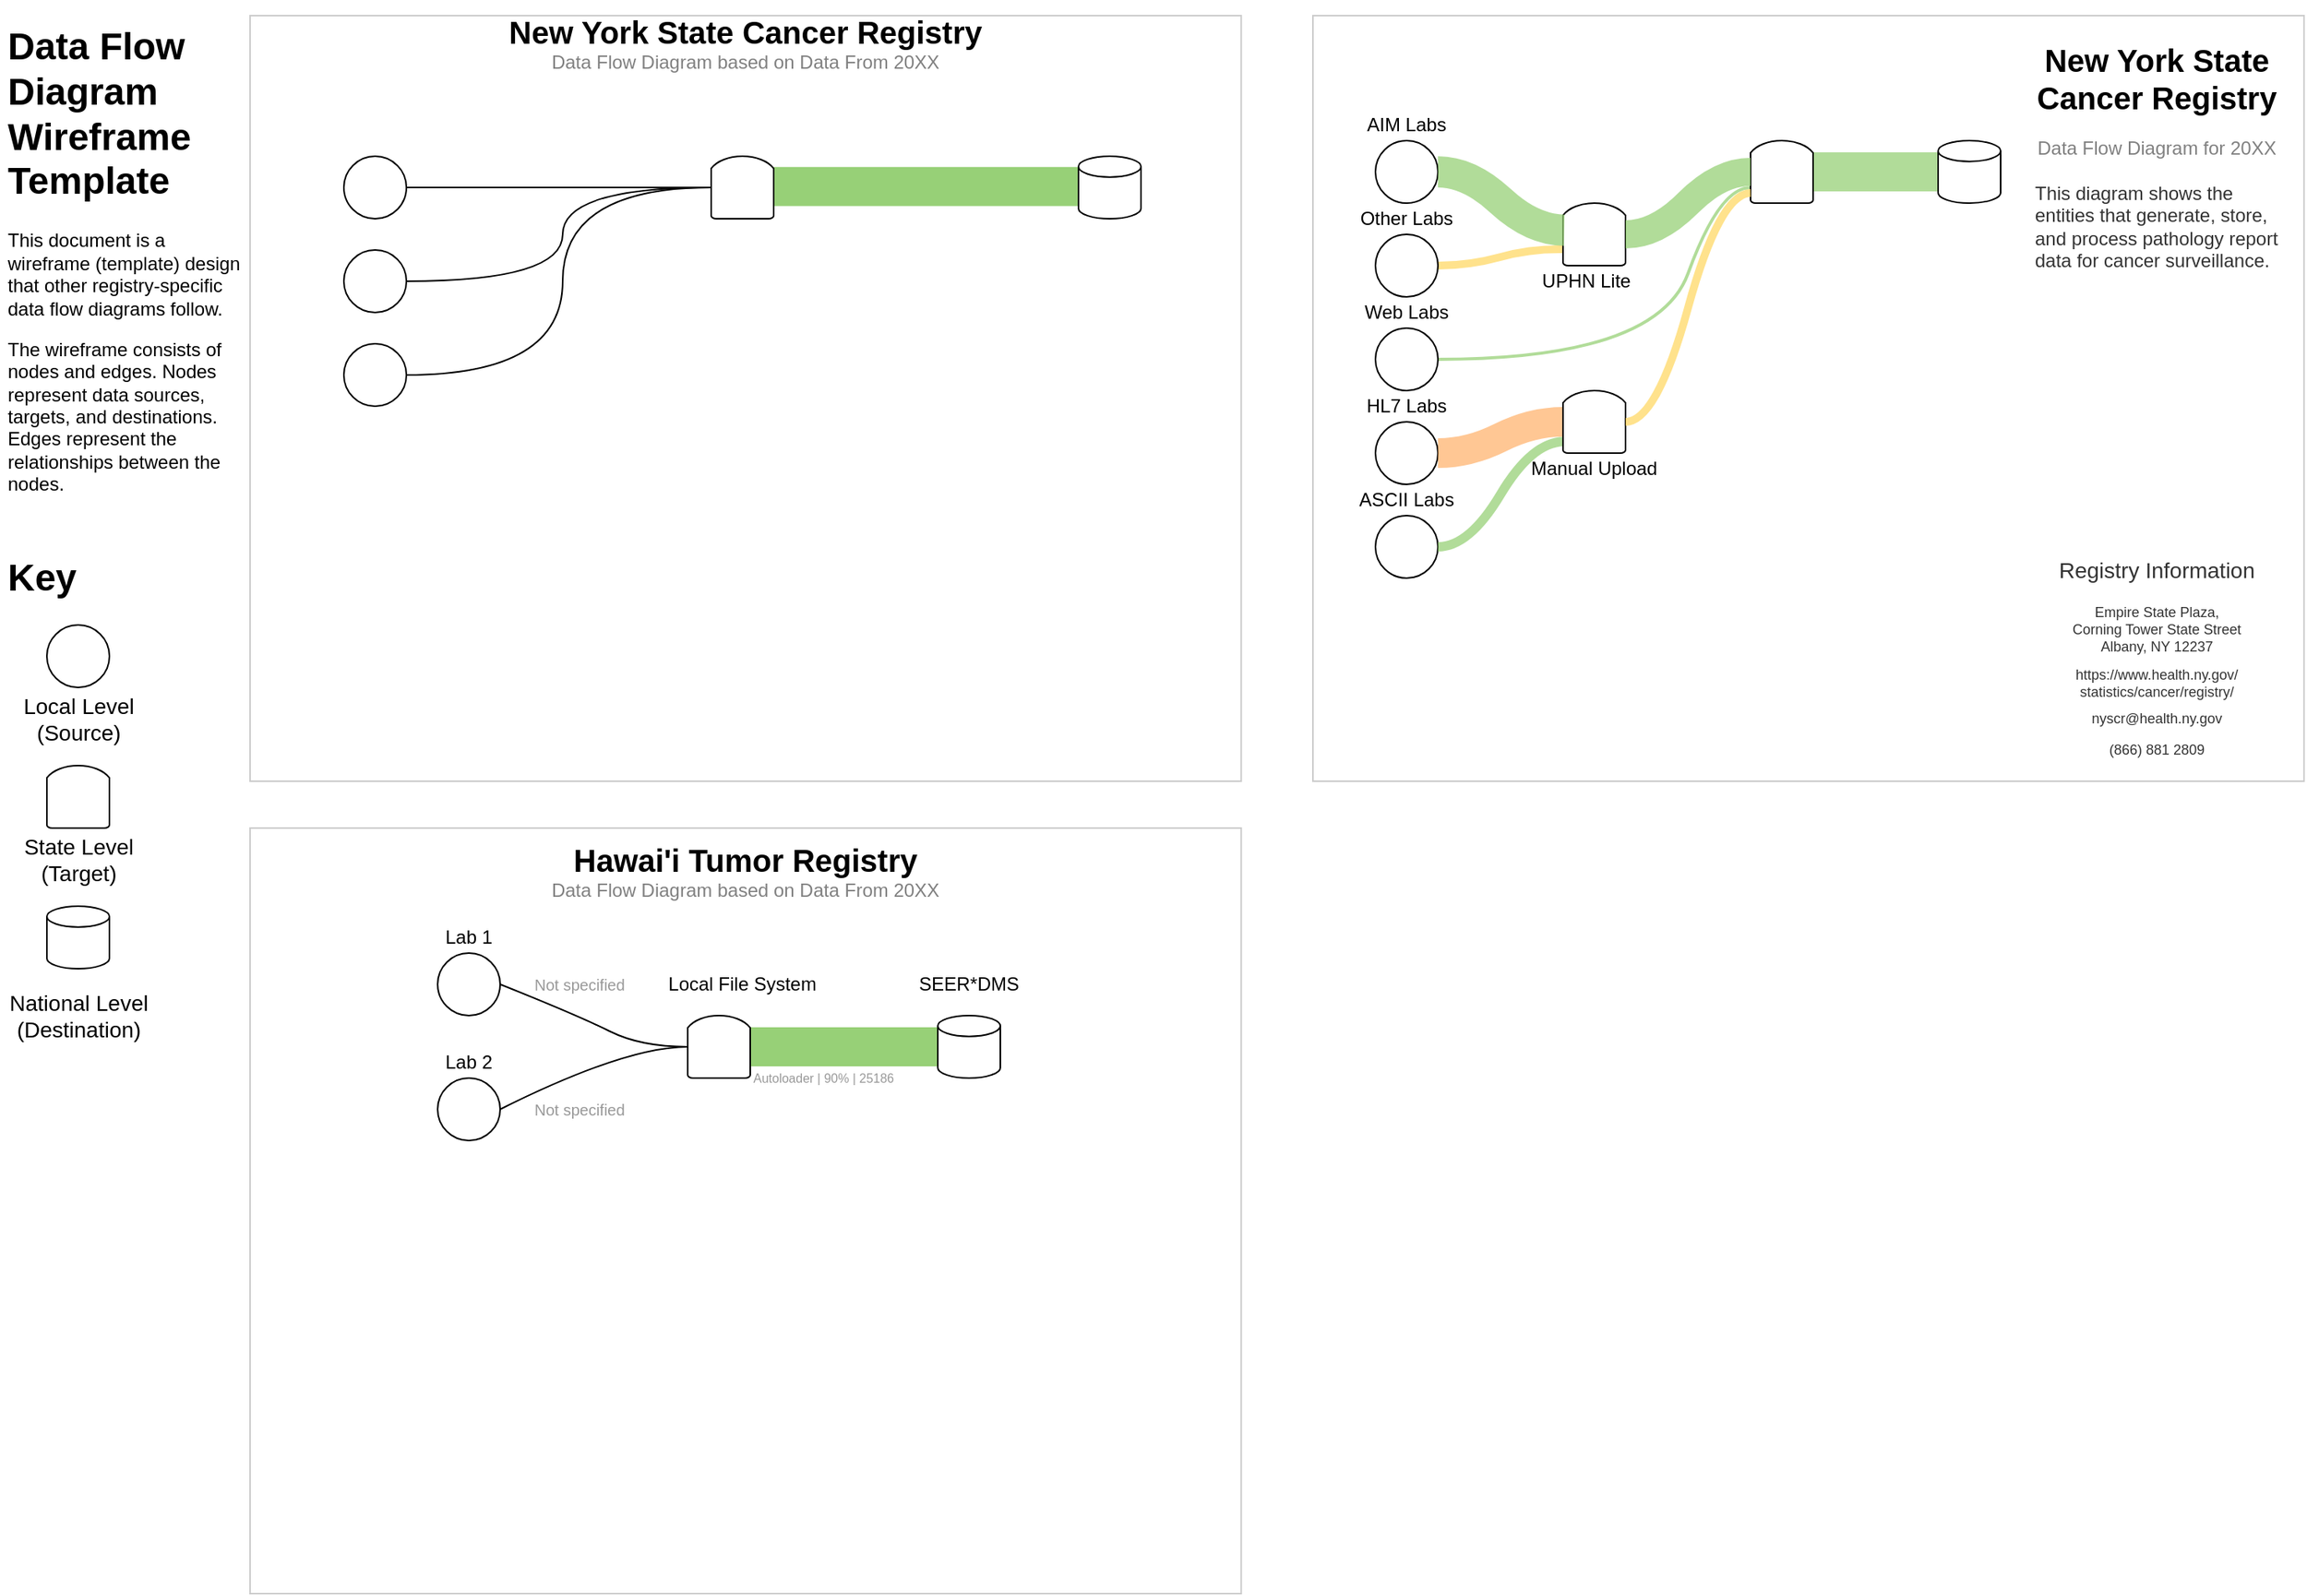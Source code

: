 <mxfile type="github" version="12.4.9">
  <diagram id="1LtGkpLCPf3KZeVMqJkY" name="Page-1">
    <mxGraphModel grid="1" shadow="0" math="0" pageHeight="1100" pageWidth="850" pageScale="1" page="1" fold="1" arrows="1" connect="1" tooltips="1" guides="1" gridSize="10" dy="385" dx="652">
      <root>
        <mxCell id="0"/>
        <mxCell id="1" value="Text" style="locked=1;" parent="0"/>
        <mxCell id="eJA-KfrndEvYRp83sPR4-4" value="&lt;h1&gt;Data Flow Diagram Wireframe Template&lt;/h1&gt;&lt;p&gt;This document is a wireframe (template) design that other registry-specific data flow diagrams follow.&lt;/p&gt;&lt;p&gt;The wireframe consists of nodes and edges. Nodes represent data sources, targets, and destinations. Edges represent the relationships between the nodes.&lt;/p&gt;" style="text;html=1;strokeColor=none;fillColor=none;spacing=5;spacingTop=-20;whiteSpace=wrap;overflow=hidden;rounded=0;" parent="1" vertex="1">
          <mxGeometry as="geometry" height="320" width="160" y="40" x="40"/>
        </mxCell>
        <mxCell id="eJA-KfrndEvYRp83sPR4-5" value="&lt;h1&gt;Key&lt;/h1&gt;&lt;p&gt;&lt;/p&gt;" style="text;html=1;strokeColor=none;fillColor=none;spacing=5;spacingTop=-20;whiteSpace=wrap;overflow=hidden;rounded=0;" parent="1" vertex="1">
          <mxGeometry as="geometry" height="40" width="160" y="380" x="40"/>
        </mxCell>
        <mxCell id="eJA-KfrndEvYRp83sPR4-17" value="" style="ellipse;whiteSpace=wrap;html=1;aspect=fixed;" parent="1" vertex="1">
          <mxGeometry as="geometry" height="40" width="40" y="430" x="70"/>
        </mxCell>
        <mxCell id="eJA-KfrndEvYRp83sPR4-21" value="" style="strokeWidth=1;html=1;shape=mxgraph.flowchart.delay;whiteSpace=wrap;rotation=-90;" parent="1" vertex="1">
          <mxGeometry as="geometry" height="40" width="40" y="520" x="70"/>
        </mxCell>
        <mxCell id="eJA-KfrndEvYRp83sPR4-22" value="" style="strokeWidth=1;html=1;shape=mxgraph.flowchart.database;whiteSpace=wrap;" parent="1" vertex="1">
          <mxGeometry as="geometry" height="40" width="40" y="610" x="70"/>
        </mxCell>
        <mxCell id="eJA-KfrndEvYRp83sPR4-24" value="&lt;div&gt;Local Level&lt;/div&gt;&lt;div&gt;(Source)&lt;/div&gt;" style="text;html=1;align=center;verticalAlign=middle;resizable=0;points=[];autosize=1;fontSize=14;" parent="1" vertex="1">
          <mxGeometry as="geometry" height="40" width="90" y="470" x="45"/>
        </mxCell>
        <mxCell id="eJA-KfrndEvYRp83sPR4-27" value="&lt;div&gt;State Level&lt;/div&gt;&lt;div&gt;(Target)&lt;/div&gt;" style="text;html=1;align=center;verticalAlign=middle;resizable=0;points=[];autosize=1;fontSize=14;" parent="1" vertex="1">
          <mxGeometry as="geometry" height="40" width="90" y="560" x="45"/>
        </mxCell>
        <mxCell id="eJA-KfrndEvYRp83sPR4-28" value="&lt;div&gt;National Level&lt;/div&gt;&lt;div&gt;(Destination)&lt;/div&gt;" style="text;html=1;align=center;verticalAlign=middle;resizable=0;points=[];autosize=1;fontSize=14;" parent="1" vertex="1">
          <mxGeometry as="geometry" height="40" width="100" y="660" x="40"/>
        </mxCell>
        <mxCell id="Dlc9sbz_LcFVTC8bd_fI-2" value="Sample Paper" style="locked=1;" parent="0"/>
        <mxCell id="Dlc9sbz_LcFVTC8bd_fI-3" value="" style="whiteSpace=wrap;html=1;aspect=fixed;fillColor=none;strokeColor=#CCCCCC;glass=0;" parent="Dlc9sbz_LcFVTC8bd_fI-2" vertex="1">
          <mxGeometry as="geometry" height="490" width="634.12" y="40" x="200"/>
        </mxCell>
        <mxCell id="Dlc9sbz_LcFVTC8bd_fI-21" value="" style="whiteSpace=wrap;html=1;aspect=fixed;fillColor=none;strokeColor=#CCCCCC;glass=0;" parent="Dlc9sbz_LcFVTC8bd_fI-2" vertex="1">
          <mxGeometry as="geometry" height="490" width="634.12" y="560" x="200"/>
        </mxCell>
        <mxCell id="Cot-yi8IycWPmTaVr4XV-3" value="" style="whiteSpace=wrap;html=1;aspect=fixed;fillColor=none;strokeColor=#CCCCCC;glass=0;" parent="Dlc9sbz_LcFVTC8bd_fI-2" vertex="1">
          <mxGeometry as="geometry" height="490" width="634.12" y="40" x="880"/>
        </mxCell>
        <mxCell id="eJA-KfrndEvYRp83sPR4-3" value="Edges" style="" parent="0"/>
        <mxCell id="Dlc9sbz_LcFVTC8bd_fI-16" value="" style="curved=1;endArrow=none;html=1;exitX=1;exitY=0.5;exitDx=0;exitDy=0;entryX=0.5;entryY=0;entryDx=0;entryDy=0;entryPerimeter=0;endFill=0;" parent="eJA-KfrndEvYRp83sPR4-3" edge="1">
          <mxGeometry as="geometry" height="50" width="50" relative="1">
            <mxPoint as="sourcePoint" y="270" x="300"/>
            <mxPoint as="targetPoint" y="150" x="495"/>
            <Array as="points">
              <mxPoint y="270" x="400"/>
              <mxPoint y="150" x="400"/>
            </Array>
          </mxGeometry>
        </mxCell>
        <mxCell id="Dlc9sbz_LcFVTC8bd_fI-17" value="" style="curved=1;endArrow=none;html=1;exitX=1;exitY=0.5;exitDx=0;exitDy=0;endFill=0;entryX=0.5;entryY=0;entryDx=0;entryDy=0;entryPerimeter=0;" parent="eJA-KfrndEvYRp83sPR4-3" edge="1">
          <mxGeometry as="geometry" height="50" width="50" relative="1">
            <mxPoint as="sourcePoint" y="210" x="300"/>
            <mxPoint as="targetPoint" y="150" x="495"/>
            <Array as="points">
              <mxPoint y="210" x="400"/>
              <mxPoint y="150" x="400"/>
            </Array>
          </mxGeometry>
        </mxCell>
        <mxCell id="Dlc9sbz_LcFVTC8bd_fI-18" value="" style="curved=1;endArrow=none;html=1;exitX=1;exitY=0.5;exitDx=0;exitDy=0;endFill=0;entryX=0.5;entryY=0;entryDx=0;entryDy=0;entryPerimeter=0;" parent="eJA-KfrndEvYRp83sPR4-3" edge="1">
          <mxGeometry as="geometry" height="50" width="50" relative="1">
            <mxPoint as="sourcePoint" y="150" x="300"/>
            <mxPoint as="targetPoint" y="150" x="495"/>
            <Array as="points"/>
          </mxGeometry>
        </mxCell>
        <mxCell id="Dlc9sbz_LcFVTC8bd_fI-19" value="" style="curved=1;endArrow=none;html=1;exitX=1;exitY=0.5;exitDx=0;exitDy=0;endFill=0;entryX=0.5;entryY=0;entryDx=0;entryDy=0;entryPerimeter=0;fillColor=#d5e8d4;strokeColor=#97D077;strokeWidth=25;" parent="eJA-KfrndEvYRp83sPR4-3" edge="1">
          <mxGeometry as="geometry" height="50" width="50" relative="1">
            <mxPoint as="sourcePoint" y="149.41" x="535"/>
            <mxPoint as="targetPoint" y="149.41" x="730"/>
            <Array as="points"/>
          </mxGeometry>
        </mxCell>
        <mxCell id="eJA-KfrndEvYRp83sPR4-2" value="Nodes" style="" parent="0"/>
        <mxCell id="Dlc9sbz_LcFVTC8bd_fI-7" value="" style="ellipse;whiteSpace=wrap;html=1;aspect=fixed;" parent="eJA-KfrndEvYRp83sPR4-2" vertex="1">
          <mxGeometry as="geometry" height="40" width="40" y="130" x="260.0"/>
        </mxCell>
        <mxCell id="Dlc9sbz_LcFVTC8bd_fI-8" value="" style="strokeWidth=1;html=1;shape=mxgraph.flowchart.delay;whiteSpace=wrap;rotation=-90;" parent="eJA-KfrndEvYRp83sPR4-2" vertex="1">
          <mxGeometry as="geometry" height="40" width="40" y="130" x="495"/>
        </mxCell>
        <mxCell id="Dlc9sbz_LcFVTC8bd_fI-9" value="" style="strokeWidth=1;html=1;shape=mxgraph.flowchart.database;whiteSpace=wrap;" parent="eJA-KfrndEvYRp83sPR4-2" vertex="1">
          <mxGeometry as="geometry" height="40" width="40" y="130" x="730"/>
        </mxCell>
        <mxCell id="Dlc9sbz_LcFVTC8bd_fI-10" value="" style="ellipse;whiteSpace=wrap;html=1;aspect=fixed;" parent="eJA-KfrndEvYRp83sPR4-2" vertex="1">
          <mxGeometry as="geometry" height="40" width="40" y="190" x="260"/>
        </mxCell>
        <mxCell id="Dlc9sbz_LcFVTC8bd_fI-11" value="" style="ellipse;whiteSpace=wrap;html=1;aspect=fixed;" parent="eJA-KfrndEvYRp83sPR4-2" vertex="1">
          <mxGeometry as="geometry" height="40" width="40" y="250" x="260"/>
        </mxCell>
        <mxCell id="Dlc9sbz_LcFVTC8bd_fI-22" value="Labels" parent="0"/>
        <mxCell id="Dlc9sbz_LcFVTC8bd_fI-24" value="" style="curved=1;endArrow=none;html=1;exitX=1;exitY=0.5;exitDx=0;exitDy=0;endFill=0;entryX=0.5;entryY=0;entryDx=0;entryDy=0;entryPerimeter=0;" parent="Dlc9sbz_LcFVTC8bd_fI-22" edge="1" target="Dlc9sbz_LcFVTC8bd_fI-28" source="Dlc9sbz_LcFVTC8bd_fI-30">
          <mxGeometry as="geometry" height="50" width="50" relative="1">
            <mxPoint as="sourcePoint" y="730" x="300"/>
            <mxPoint as="targetPoint" y="670" x="495"/>
            <Array as="points">
              <mxPoint y="740" x="360"/>
              <mxPoint y="700" x="440"/>
            </Array>
          </mxGeometry>
        </mxCell>
        <mxCell id="Dlc9sbz_LcFVTC8bd_fI-26" value="" style="curved=1;endArrow=none;html=1;exitX=0.5;exitY=1;exitDx=0;exitDy=0;endFill=0;entryX=0;entryY=0.5;entryDx=0;entryDy=0;entryPerimeter=0;fillColor=#d5e8d4;strokeColor=#97D077;strokeWidth=25;exitPerimeter=0;" parent="Dlc9sbz_LcFVTC8bd_fI-22" edge="1" target="Dlc9sbz_LcFVTC8bd_fI-29" source="Dlc9sbz_LcFVTC8bd_fI-28">
          <mxGeometry as="geometry" height="50" width="50" relative="1">
            <mxPoint as="sourcePoint" y="700.0" x="535"/>
            <mxPoint as="targetPoint" y="700.0" x="730"/>
            <Array as="points"/>
          </mxGeometry>
        </mxCell>
        <mxCell id="Dlc9sbz_LcFVTC8bd_fI-27" value="" style="ellipse;whiteSpace=wrap;html=1;aspect=fixed;" parent="Dlc9sbz_LcFVTC8bd_fI-22" vertex="1">
          <mxGeometry as="geometry" height="40" width="40" y="640" x="320.0"/>
        </mxCell>
        <mxCell id="Dlc9sbz_LcFVTC8bd_fI-28" value="" style="strokeWidth=1;html=1;shape=mxgraph.flowchart.delay;whiteSpace=wrap;rotation=-90;" parent="Dlc9sbz_LcFVTC8bd_fI-22" vertex="1">
          <mxGeometry as="geometry" height="40" width="40" y="680" x="480"/>
        </mxCell>
        <mxCell id="Dlc9sbz_LcFVTC8bd_fI-29" value="" style="strokeWidth=1;html=1;shape=mxgraph.flowchart.database;whiteSpace=wrap;" parent="Dlc9sbz_LcFVTC8bd_fI-22" vertex="1">
          <mxGeometry as="geometry" height="40" width="40" y="680" x="640"/>
        </mxCell>
        <mxCell id="Dlc9sbz_LcFVTC8bd_fI-30" value="" style="ellipse;whiteSpace=wrap;html=1;aspect=fixed;" parent="Dlc9sbz_LcFVTC8bd_fI-22" vertex="1">
          <mxGeometry as="geometry" height="40" width="40" y="720" x="320"/>
        </mxCell>
        <mxCell id="Dlc9sbz_LcFVTC8bd_fI-34" value="Local File System" style="text;html=1;strokeColor=none;fillColor=none;align=center;verticalAlign=middle;whiteSpace=wrap;rounded=0;glass=0;" parent="Dlc9sbz_LcFVTC8bd_fI-22" vertex="1">
          <mxGeometry as="geometry" height="20" width="100" y="650" x="465"/>
        </mxCell>
        <mxCell id="Dlc9sbz_LcFVTC8bd_fI-35" value="Lab 1" style="text;html=1;strokeColor=none;fillColor=none;align=center;verticalAlign=middle;whiteSpace=wrap;rounded=0;glass=0;" parent="Dlc9sbz_LcFVTC8bd_fI-22" vertex="1">
          <mxGeometry as="geometry" height="20" width="40" y="620" x="320"/>
        </mxCell>
        <mxCell id="Dlc9sbz_LcFVTC8bd_fI-36" value="Lab 2" style="text;html=1;strokeColor=none;fillColor=none;align=center;verticalAlign=middle;whiteSpace=wrap;rounded=0;glass=0;" parent="Dlc9sbz_LcFVTC8bd_fI-22" vertex="1">
          <mxGeometry as="geometry" height="20" width="40" y="700" x="320"/>
        </mxCell>
        <mxCell id="Dlc9sbz_LcFVTC8bd_fI-37" value="" style="curved=1;endArrow=none;html=1;exitX=1;exitY=0.5;exitDx=0;exitDy=0;endFill=0;entryX=0.5;entryY=0;entryDx=0;entryDy=0;entryPerimeter=0;" parent="Dlc9sbz_LcFVTC8bd_fI-22" edge="1" target="Dlc9sbz_LcFVTC8bd_fI-28" source="Dlc9sbz_LcFVTC8bd_fI-27">
          <mxGeometry as="geometry" height="50" width="50" relative="1">
            <mxPoint as="sourcePoint" y="740" x="310"/>
            <mxPoint as="targetPoint" y="680" x="505"/>
            <Array as="points">
              <mxPoint y="660" x="360"/>
              <mxPoint y="680" x="410"/>
              <mxPoint y="700" x="450"/>
            </Array>
          </mxGeometry>
        </mxCell>
        <mxCell id="Dlc9sbz_LcFVTC8bd_fI-38" value="SEER*DMS" style="text;html=1;strokeColor=none;fillColor=none;align=center;verticalAlign=middle;whiteSpace=wrap;rounded=0;glass=0;" parent="Dlc9sbz_LcFVTC8bd_fI-22" vertex="1">
          <mxGeometry as="geometry" height="20" width="100" y="650" x="610"/>
        </mxCell>
        <mxCell id="Dlc9sbz_LcFVTC8bd_fI-39" value="&lt;font color=&quot;#999999&quot; style=&quot;font-size: 8px;&quot;&gt;Autoloader | 90% | 25186&lt;/font&gt;" style="text;html=1;strokeColor=none;fillColor=none;align=left;verticalAlign=middle;whiteSpace=wrap;rounded=0;glass=0;fontSize=8;" parent="Dlc9sbz_LcFVTC8bd_fI-22" vertex="1">
          <mxGeometry as="geometry" height="20" width="195" y="710" x="520"/>
        </mxCell>
        <mxCell id="Dlc9sbz_LcFVTC8bd_fI-41" value="Not specified" style="text;html=1;strokeColor=none;fillColor=none;align=left;verticalAlign=middle;whiteSpace=wrap;rounded=0;glass=0;fontSize=10;fontColor=#999999;" parent="Dlc9sbz_LcFVTC8bd_fI-22" vertex="1">
          <mxGeometry as="geometry" height="20" width="70" y="730" x="380"/>
        </mxCell>
        <mxCell id="Dlc9sbz_LcFVTC8bd_fI-44" value="Not specified" style="text;html=1;strokeColor=none;fillColor=none;align=left;verticalAlign=middle;whiteSpace=wrap;rounded=0;glass=0;fontSize=10;fontColor=#999999;" parent="Dlc9sbz_LcFVTC8bd_fI-22" vertex="1">
          <mxGeometry as="geometry" height="20" width="70" y="650" x="380"/>
        </mxCell>
        <mxCell id="Dlc9sbz_LcFVTC8bd_fI-46" value="Hawai&#39;i Tumor Registry" style="text;html=1;strokeColor=none;fillColor=none;align=center;verticalAlign=middle;whiteSpace=wrap;rounded=0;glass=0;fontSize=20;fontFamily=Helvetica;fontStyle=1" parent="Dlc9sbz_LcFVTC8bd_fI-22" vertex="1">
          <mxGeometry as="geometry" height="20" width="634.12" y="570" x="200"/>
        </mxCell>
        <mxCell id="Dlc9sbz_LcFVTC8bd_fI-47" value="Data Flow Diagram based on Data From 20XX" style="text;html=1;strokeColor=none;fillColor=none;align=center;verticalAlign=middle;whiteSpace=wrap;rounded=0;glass=0;fontSize=12;fontFamily=Helvetica;fontStyle=0;fontColor=#808080;" parent="Dlc9sbz_LcFVTC8bd_fI-22" vertex="1">
          <mxGeometry as="geometry" height="20" width="634.12" y="590" x="200"/>
        </mxCell>
        <mxCell id="Cot-yi8IycWPmTaVr4XV-1" value="New York State Cancer Registry" style="text;html=1;strokeColor=none;fillColor=none;align=center;verticalAlign=middle;whiteSpace=wrap;rounded=0;glass=0;fontSize=20;fontFamily=Helvetica;fontStyle=1" parent="Dlc9sbz_LcFVTC8bd_fI-22" vertex="1">
          <mxGeometry as="geometry" height="20" width="634.12" y="40" x="200"/>
        </mxCell>
        <mxCell id="Cot-yi8IycWPmTaVr4XV-2" value="Data Flow Diagram based on Data From 20XX" style="text;html=1;strokeColor=none;fillColor=none;align=center;verticalAlign=middle;whiteSpace=wrap;rounded=0;glass=0;fontSize=12;fontFamily=Helvetica;fontStyle=0;fontColor=#808080;" parent="Dlc9sbz_LcFVTC8bd_fI-22" vertex="1">
          <mxGeometry as="geometry" height="20" width="634.12" y="60" x="200"/>
        </mxCell>
        <mxCell id="Cot-yi8IycWPmTaVr4XV-6" value="New York State Cancer Registry" style="text;html=1;strokeColor=none;fillColor=none;align=center;verticalAlign=middle;whiteSpace=wrap;rounded=0;glass=0;fontSize=20;fontFamily=Helvetica;fontStyle=1" parent="Dlc9sbz_LcFVTC8bd_fI-22" vertex="1">
          <mxGeometry as="geometry" height="60" width="160" y="50" x="1340"/>
        </mxCell>
        <mxCell id="Cot-yi8IycWPmTaVr4XV-7" value="Data Flow Diagram for 20XX" style="text;html=1;strokeColor=none;fillColor=none;align=center;verticalAlign=middle;whiteSpace=wrap;rounded=0;glass=0;fontSize=12;fontFamily=Helvetica;fontStyle=0;fontColor=#808080;" parent="Dlc9sbz_LcFVTC8bd_fI-22" vertex="1">
          <mxGeometry as="geometry" height="30" width="160" y="110" x="1340"/>
        </mxCell>
        <mxCell id="Cot-yi8IycWPmTaVr4XV-9" value="&lt;div&gt;This diagram shows the entities that generate, store, and process pathology report data for cancer surveillance.&lt;/div&gt;&lt;div&gt;&lt;/div&gt;&lt;div&gt;&lt;/div&gt;" style="text;html=1;strokeColor=none;fillColor=none;align=left;verticalAlign=top;whiteSpace=wrap;rounded=0;glass=0;fontSize=12;fontFamily=Helvetica;fontStyle=0;fontColor=#333333;" parent="Dlc9sbz_LcFVTC8bd_fI-22" vertex="1">
          <mxGeometry as="geometry" height="70" width="160" y="140" x="1340"/>
        </mxCell>
        <mxCell id="Cot-yi8IycWPmTaVr4XV-10" value="&lt;div align=&quot;center&quot; style=&quot;font-size: 14px&quot;&gt;&lt;font style=&quot;font-size: 14px&quot;&gt;Registry Information&lt;/font&gt;&lt;/div&gt;" style="text;html=1;strokeColor=none;fillColor=none;align=center;verticalAlign=top;whiteSpace=wrap;rounded=0;glass=0;fontSize=12;fontFamily=Helvetica;fontStyle=0;fontColor=#333333;" parent="Dlc9sbz_LcFVTC8bd_fI-22" vertex="1">
          <mxGeometry as="geometry" height="30" width="160" y="380" x="1340"/>
        </mxCell>
        <mxCell id="Cot-yi8IycWPmTaVr4XV-11" value="&lt;div&gt;&lt;font style=&quot;font-size: 9px&quot;&gt;https://www.health.ny.gov/&lt;/font&gt;&lt;/div&gt;&lt;div&gt;&lt;font style=&quot;font-size: 9px&quot;&gt;statistics/cancer/registry/&lt;/font&gt;&lt;/div&gt;" style="text;html=1;strokeColor=none;fillColor=none;align=center;verticalAlign=top;whiteSpace=wrap;rounded=0;glass=0;fontSize=9;fontFamily=Helvetica;fontStyle=0;fontColor=#333333;" parent="Dlc9sbz_LcFVTC8bd_fI-22" vertex="1">
          <mxGeometry as="geometry" height="30" width="160" y="450" x="1340"/>
        </mxCell>
        <mxCell id="Cot-yi8IycWPmTaVr4XV-12" value="nyscr@health.ny.gov" style="text;html=1;strokeColor=none;fillColor=none;align=center;verticalAlign=middle;whiteSpace=wrap;rounded=0;glass=0;fontSize=9;fontFamily=Helvetica;fontStyle=0;fontColor=#333333;" parent="Dlc9sbz_LcFVTC8bd_fI-22" vertex="1">
          <mxGeometry as="geometry" height="20" width="160" y="480" x="1340"/>
        </mxCell>
        <mxCell id="Cot-yi8IycWPmTaVr4XV-13" value="(866) 881 2809" style="text;html=1;strokeColor=none;fillColor=none;align=center;verticalAlign=middle;whiteSpace=wrap;rounded=0;glass=0;fontSize=9;fontFamily=Helvetica;fontStyle=0;fontColor=#333333;" parent="Dlc9sbz_LcFVTC8bd_fI-22" vertex="1">
          <mxGeometry as="geometry" height="20" width="160" y="500" x="1340"/>
        </mxCell>
        <mxCell id="Cot-yi8IycWPmTaVr4XV-14" value="&lt;div&gt;Empire State Plaza,&lt;/div&gt;&lt;div&gt;Corning Tower State Street&lt;/div&gt;&lt;div&gt;Albany, NY 12237&lt;/div&gt;" style="text;html=1;strokeColor=none;fillColor=none;align=center;verticalAlign=top;whiteSpace=wrap;rounded=0;glass=0;fontSize=9;fontFamily=Helvetica;fontStyle=0;fontColor=#333333;" parent="Dlc9sbz_LcFVTC8bd_fI-22" vertex="1">
          <mxGeometry as="geometry" height="50" width="160" y="410" x="1340"/>
        </mxCell>
        <mxCell id="Cot-yi8IycWPmTaVr4XV-15" value="" style="curved=1;endArrow=none;html=1;exitX=1;exitY=0.5;exitDx=0;exitDy=0;endFill=0;entryX=0.247;entryY=-0.007;entryDx=0;entryDy=0;entryPerimeter=0;strokeWidth=2;strokeColor=#97D077;opacity=75;" parent="Dlc9sbz_LcFVTC8bd_fI-22" edge="1" target="Cot-yi8IycWPmTaVr4XV-20">
          <mxGeometry as="geometry" height="50" width="50" relative="1">
            <mxPoint as="sourcePoint" y="260.0" x="960"/>
            <mxPoint as="targetPoint" y="140" x="1155"/>
            <Array as="points">
              <mxPoint y="260" x="1100"/>
              <mxPoint y="150" x="1140"/>
            </Array>
          </mxGeometry>
        </mxCell>
        <mxCell id="Cot-yi8IycWPmTaVr4XV-16" value="" style="curved=1;endArrow=none;html=1;exitX=1;exitY=0.5;exitDx=0;exitDy=0;endFill=0;entryX=0.261;entryY=0.031;entryDx=0;entryDy=0;entryPerimeter=0;strokeColor=#FFD966;strokeWidth=5;opacity=75;" parent="Dlc9sbz_LcFVTC8bd_fI-22" edge="1" target="Cot-yi8IycWPmTaVr4XV-31">
          <mxGeometry as="geometry" height="50" width="50" relative="1">
            <mxPoint as="sourcePoint" y="200" x="960"/>
            <mxPoint as="targetPoint" y="140" x="1155"/>
            <Array as="points">
              <mxPoint y="200" x="980"/>
              <mxPoint y="189" x="1020"/>
            </Array>
          </mxGeometry>
        </mxCell>
        <mxCell id="Cot-yi8IycWPmTaVr4XV-18" value="" style="curved=1;endArrow=none;html=1;exitX=0.5;exitY=1;exitDx=0;exitDy=0;endFill=0;entryX=0;entryY=0.5;entryDx=0;entryDy=0;entryPerimeter=0;fillColor=#d5e8d4;strokeColor=#97D077;strokeWidth=25;exitPerimeter=0;opacity=75;" parent="Dlc9sbz_LcFVTC8bd_fI-22" edge="1" target="Cot-yi8IycWPmTaVr4XV-21" source="Cot-yi8IycWPmTaVr4XV-20">
          <mxGeometry as="geometry" height="50" width="50" relative="1">
            <mxPoint as="sourcePoint" y="140.0" x="1210"/>
            <mxPoint as="targetPoint" y="140.0" x="1405"/>
            <Array as="points"/>
          </mxGeometry>
        </mxCell>
        <mxCell id="Cot-yi8IycWPmTaVr4XV-19" value="" style="ellipse;whiteSpace=wrap;html=1;aspect=fixed;" parent="Dlc9sbz_LcFVTC8bd_fI-22" vertex="1">
          <mxGeometry as="geometry" height="40" width="40" y="120" x="920.0"/>
        </mxCell>
        <mxCell id="Cot-yi8IycWPmTaVr4XV-20" value="" style="strokeWidth=1;html=1;shape=mxgraph.flowchart.delay;whiteSpace=wrap;rotation=-90;" parent="Dlc9sbz_LcFVTC8bd_fI-22" vertex="1">
          <mxGeometry as="geometry" height="40" width="40" y="120" x="1160"/>
        </mxCell>
        <mxCell id="Cot-yi8IycWPmTaVr4XV-21" value="" style="strokeWidth=1;html=1;shape=mxgraph.flowchart.database;whiteSpace=wrap;" parent="Dlc9sbz_LcFVTC8bd_fI-22" vertex="1">
          <mxGeometry as="geometry" height="40" width="40" y="120" x="1280"/>
        </mxCell>
        <mxCell id="Cot-yi8IycWPmTaVr4XV-22" value="" style="ellipse;whiteSpace=wrap;html=1;aspect=fixed;" parent="Dlc9sbz_LcFVTC8bd_fI-22" vertex="1">
          <mxGeometry as="geometry" height="40" width="40" y="180" x="920"/>
        </mxCell>
        <mxCell id="Cot-yi8IycWPmTaVr4XV-23" value="" style="ellipse;whiteSpace=wrap;html=1;aspect=fixed;" parent="Dlc9sbz_LcFVTC8bd_fI-22" vertex="1">
          <mxGeometry as="geometry" height="40" width="40" y="240" x="920"/>
        </mxCell>
        <mxCell id="Cot-yi8IycWPmTaVr4XV-26" value="" style="ellipse;whiteSpace=wrap;html=1;aspect=fixed;" parent="Dlc9sbz_LcFVTC8bd_fI-22" vertex="1">
          <mxGeometry as="geometry" height="40" width="40" y="300" x="920"/>
        </mxCell>
        <mxCell id="Cot-yi8IycWPmTaVr4XV-27" value="" style="ellipse;whiteSpace=wrap;html=1;aspect=fixed;" parent="Dlc9sbz_LcFVTC8bd_fI-22" vertex="1">
          <mxGeometry as="geometry" height="40" width="40" y="360" x="920"/>
        </mxCell>
        <mxCell id="Cot-yi8IycWPmTaVr4XV-29" value="" style="curved=1;endArrow=none;html=1;exitX=1;exitY=0.5;exitDx=0;exitDy=0;endFill=0;entryX=0.5;entryY=0;entryDx=0;entryDy=0;entryPerimeter=0;strokeColor=#FFB570;strokeWidth=19;opacity=75;" parent="Dlc9sbz_LcFVTC8bd_fI-22" edge="1" target="Cot-yi8IycWPmTaVr4XV-32">
          <mxGeometry as="geometry" height="50" width="50" relative="1">
            <mxPoint as="sourcePoint" y="320.0" x="960.0"/>
            <mxPoint as="targetPoint" y="200" x="1160.0"/>
            <Array as="points">
              <mxPoint y="320" x="980"/>
              <mxPoint y="300" x="1020"/>
            </Array>
          </mxGeometry>
        </mxCell>
        <mxCell id="Cot-yi8IycWPmTaVr4XV-30" value="" style="curved=1;endArrow=none;html=1;exitX=1;exitY=0.5;exitDx=0;exitDy=0;endFill=0;entryX=0.184;entryY=0.012;entryDx=0;entryDy=0;entryPerimeter=0;strokeColor=#97D077;strokeWidth=6;opacity=75;" parent="Dlc9sbz_LcFVTC8bd_fI-22" edge="1" target="Cot-yi8IycWPmTaVr4XV-32" source="Cot-yi8IycWPmTaVr4XV-27">
          <mxGeometry as="geometry" height="50" width="50" relative="1">
            <mxPoint as="sourcePoint" y="330.0" x="970.0"/>
            <mxPoint as="targetPoint" y="150" x="1170.0"/>
            <Array as="points">
              <mxPoint y="380" x="980"/>
              <mxPoint y="313" x="1020"/>
            </Array>
          </mxGeometry>
        </mxCell>
        <mxCell id="Cot-yi8IycWPmTaVr4XV-31" value="" style="strokeWidth=1;html=1;shape=mxgraph.flowchart.delay;whiteSpace=wrap;rotation=-90;" parent="Dlc9sbz_LcFVTC8bd_fI-22" vertex="1">
          <mxGeometry as="geometry" height="40" width="40" y="160" x="1040"/>
        </mxCell>
        <mxCell id="Cot-yi8IycWPmTaVr4XV-32" value="" style="strokeWidth=1;html=1;shape=mxgraph.flowchart.delay;whiteSpace=wrap;rotation=-90;" parent="Dlc9sbz_LcFVTC8bd_fI-22" vertex="1">
          <mxGeometry as="geometry" height="40" width="40" y="280" x="1040"/>
        </mxCell>
        <mxCell id="Cot-yi8IycWPmTaVr4XV-33" value="AIM Labs" style="text;html=1;strokeColor=none;fillColor=none;align=center;verticalAlign=middle;whiteSpace=wrap;rounded=0;glass=0;" parent="Dlc9sbz_LcFVTC8bd_fI-22" vertex="1">
          <mxGeometry as="geometry" height="20" width="60" y="100" x="910"/>
        </mxCell>
        <mxCell id="Cot-yi8IycWPmTaVr4XV-35" value="Other Labs" style="text;html=1;strokeColor=none;fillColor=none;align=center;verticalAlign=middle;whiteSpace=wrap;rounded=0;glass=0;" parent="Dlc9sbz_LcFVTC8bd_fI-22" vertex="1">
          <mxGeometry as="geometry" height="20" width="80" y="160" x="900"/>
        </mxCell>
        <mxCell id="Cot-yi8IycWPmTaVr4XV-36" value="Web Labs" style="text;html=1;strokeColor=none;fillColor=none;align=center;verticalAlign=middle;whiteSpace=wrap;rounded=0;glass=0;" parent="Dlc9sbz_LcFVTC8bd_fI-22" vertex="1">
          <mxGeometry as="geometry" height="20" width="60" y="220" x="910"/>
        </mxCell>
        <mxCell id="Cot-yi8IycWPmTaVr4XV-37" value="HL7 Labs" style="text;html=1;strokeColor=none;fillColor=none;align=center;verticalAlign=middle;whiteSpace=wrap;rounded=0;glass=0;" parent="Dlc9sbz_LcFVTC8bd_fI-22" vertex="1">
          <mxGeometry as="geometry" height="20" width="70" y="280" x="905"/>
        </mxCell>
        <mxCell id="Cot-yi8IycWPmTaVr4XV-38" value="ASCII Labs" style="text;html=1;strokeColor=none;fillColor=none;align=center;verticalAlign=middle;whiteSpace=wrap;rounded=0;glass=0;" parent="Dlc9sbz_LcFVTC8bd_fI-22" vertex="1">
          <mxGeometry as="geometry" height="20" width="70" y="340" x="905"/>
        </mxCell>
        <mxCell id="Cot-yi8IycWPmTaVr4XV-39" value="Manual Upload" style="text;html=1;strokeColor=none;fillColor=none;align=center;verticalAlign=middle;whiteSpace=wrap;rounded=0;glass=0;" parent="Dlc9sbz_LcFVTC8bd_fI-22" vertex="1">
          <mxGeometry as="geometry" height="20" width="90" y="320" x="1015"/>
        </mxCell>
        <mxCell id="Cot-yi8IycWPmTaVr4XV-40" value="UPHN Lite" style="text;html=1;strokeColor=none;fillColor=none;align=center;verticalAlign=middle;whiteSpace=wrap;rounded=0;glass=0;" parent="Dlc9sbz_LcFVTC8bd_fI-22" vertex="1">
          <mxGeometry as="geometry" height="20" width="90" y="200" x="1010"/>
        </mxCell>
        <mxCell id="Cot-yi8IycWPmTaVr4XV-41" value="" style="curved=1;endArrow=none;html=1;exitX=1;exitY=0.5;exitDx=0;exitDy=0;endFill=0;entryX=0.567;entryY=0.019;entryDx=0;entryDy=0;entryPerimeter=0;strokeWidth=20;strokeColor=#97D077;opacity=75;" parent="Dlc9sbz_LcFVTC8bd_fI-22" edge="1" target="Cot-yi8IycWPmTaVr4XV-31" source="Cot-yi8IycWPmTaVr4XV-19">
          <mxGeometry as="geometry" height="50" width="50" relative="1">
            <mxPoint as="sourcePoint" y="210" x="970"/>
            <mxPoint as="targetPoint" y="220" x="1180"/>
            <Array as="points">
              <mxPoint y="140" x="980"/>
              <mxPoint y="177" x="1020"/>
            </Array>
          </mxGeometry>
        </mxCell>
        <mxCell id="Cot-yi8IycWPmTaVr4XV-42" value="" style="curved=1;endArrow=none;html=1;endFill=0;entryX=0.5;entryY=0;entryDx=0;entryDy=0;entryPerimeter=0;strokeWidth=18;strokeColor=#97D077;opacity=75;" parent="Dlc9sbz_LcFVTC8bd_fI-22" edge="1" target="Cot-yi8IycWPmTaVr4XV-20">
          <mxGeometry as="geometry" height="50" width="50" relative="1">
            <mxPoint as="sourcePoint" y="180" x="1080"/>
            <mxPoint as="targetPoint" y="220" x="1160.0"/>
            <Array as="points">
              <mxPoint y="180" x="1100"/>
              <mxPoint y="140" x="1140"/>
            </Array>
          </mxGeometry>
        </mxCell>
        <mxCell id="Cot-yi8IycWPmTaVr4XV-43" value="" style="curved=1;endArrow=none;html=1;endFill=0;exitX=0.5;exitY=1;exitDx=0;exitDy=0;exitPerimeter=0;strokeWidth=5;strokeColor=#FFD966;opacity=75;entryX=0.162;entryY=0.002;entryDx=0;entryDy=0;entryPerimeter=0;" parent="Dlc9sbz_LcFVTC8bd_fI-22" edge="1" target="Cot-yi8IycWPmTaVr4XV-20" source="Cot-yi8IycWPmTaVr4XV-32">
          <mxGeometry as="geometry" height="50" width="50" relative="1">
            <mxPoint as="sourcePoint" y="190" x="1090.0"/>
            <mxPoint as="targetPoint" y="154" x="1160"/>
            <Array as="points">
              <mxPoint y="300" x="1100"/>
              <mxPoint y="154" x="1140"/>
            </Array>
          </mxGeometry>
        </mxCell>
      </root>
    </mxGraphModel>
  </diagram>
</mxfile>
